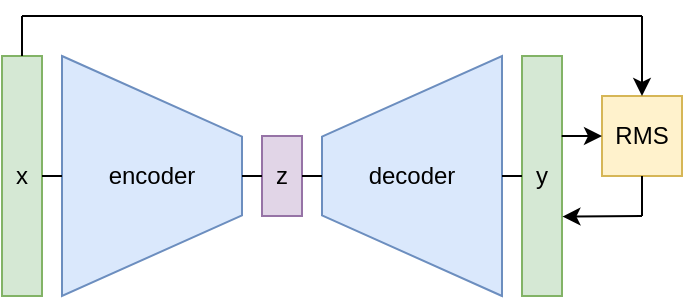 <mxfile version="12.8.1" type="device"><diagram id="8h5nOnFJjrPpQuH8_lQc" name="Page-1"><mxGraphModel dx="474" dy="243" grid="1" gridSize="10" guides="1" tooltips="1" connect="1" arrows="1" fold="1" page="1" pageScale="1" pageWidth="827" pageHeight="1169" math="0" shadow="0"><root><mxCell id="0"/><mxCell id="1" parent="0"/><mxCell id="Sd6NXDhW3qo_L4d-LIuQ-1" value="encoder" style="shape=trapezoid;perimeter=trapezoidPerimeter;whiteSpace=wrap;html=1;direction=south;size=0.336;fillColor=#dae8fc;strokeColor=#6c8ebf;" parent="1" vertex="1"><mxGeometry x="110" y="100" width="90" height="120" as="geometry"/></mxCell><mxCell id="Sd6NXDhW3qo_L4d-LIuQ-2" value="x" style="rounded=0;whiteSpace=wrap;html=1;fillColor=#d5e8d4;strokeColor=#82b366;" parent="1" vertex="1"><mxGeometry x="80" y="100" width="20" height="120" as="geometry"/></mxCell><mxCell id="Sd6NXDhW3qo_L4d-LIuQ-7" value="decoder" style="shape=trapezoid;perimeter=trapezoidPerimeter;whiteSpace=wrap;html=1;direction=north;size=0.336;fillColor=#dae8fc;strokeColor=#6c8ebf;" parent="1" vertex="1"><mxGeometry x="240" y="100" width="90" height="120" as="geometry"/></mxCell><mxCell id="Sd6NXDhW3qo_L4d-LIuQ-8" value="z" style="rounded=0;whiteSpace=wrap;html=1;fillColor=#e1d5e7;strokeColor=#9673a6;" parent="1" vertex="1"><mxGeometry x="210" y="140" width="20" height="40" as="geometry"/></mxCell><mxCell id="Sd6NXDhW3qo_L4d-LIuQ-9" value="y" style="rounded=0;whiteSpace=wrap;html=1;fillColor=#d5e8d4;strokeColor=#82b366;" parent="1" vertex="1"><mxGeometry x="340" y="100" width="20" height="120" as="geometry"/></mxCell><mxCell id="Sd6NXDhW3qo_L4d-LIuQ-16" value="RMS" style="rounded=0;whiteSpace=wrap;html=1;fillColor=#fff2cc;strokeColor=#d6b656;" parent="1" vertex="1"><mxGeometry x="380" y="120" width="40" height="40" as="geometry"/></mxCell><mxCell id="Sd6NXDhW3qo_L4d-LIuQ-17" value="" style="endArrow=classic;html=1;entryX=0;entryY=0.5;entryDx=0;entryDy=0;exitX=0.993;exitY=0.333;exitDx=0;exitDy=0;exitPerimeter=0;" parent="1" source="Sd6NXDhW3qo_L4d-LIuQ-9" target="Sd6NXDhW3qo_L4d-LIuQ-16" edge="1"><mxGeometry width="50" height="50" relative="1" as="geometry"><mxPoint x="300" y="290" as="sourcePoint"/><mxPoint x="350" y="240" as="targetPoint"/></mxGeometry></mxCell><mxCell id="Sd6NXDhW3qo_L4d-LIuQ-18" value="" style="endArrow=classic;html=1;entryX=0.5;entryY=0;entryDx=0;entryDy=0;" parent="1" target="Sd6NXDhW3qo_L4d-LIuQ-16" edge="1"><mxGeometry width="50" height="50" relative="1" as="geometry"><mxPoint x="400" y="80" as="sourcePoint"/><mxPoint x="350" y="240" as="targetPoint"/></mxGeometry></mxCell><mxCell id="Sd6NXDhW3qo_L4d-LIuQ-23" value="" style="endArrow=none;html=1;entryX=0.5;entryY=0;entryDx=0;entryDy=0;" parent="1" target="Sd6NXDhW3qo_L4d-LIuQ-2" edge="1"><mxGeometry width="50" height="50" relative="1" as="geometry"><mxPoint x="90" y="80" as="sourcePoint"/><mxPoint x="290" y="140" as="targetPoint"/></mxGeometry></mxCell><mxCell id="Sd6NXDhW3qo_L4d-LIuQ-26" value="" style="endArrow=none;html=1;" parent="1" edge="1"><mxGeometry width="50" height="50" relative="1" as="geometry"><mxPoint x="90" y="80" as="sourcePoint"/><mxPoint x="400" y="80" as="targetPoint"/></mxGeometry></mxCell><mxCell id="Sd6NXDhW3qo_L4d-LIuQ-27" value="" style="endArrow=none;html=1;entryX=0.5;entryY=1;entryDx=0;entryDy=0;" parent="1" target="Sd6NXDhW3qo_L4d-LIuQ-16" edge="1"><mxGeometry width="50" height="50" relative="1" as="geometry"><mxPoint x="400" y="180" as="sourcePoint"/><mxPoint x="280" y="150" as="targetPoint"/></mxGeometry></mxCell><mxCell id="Sd6NXDhW3qo_L4d-LIuQ-29" value="" style="endArrow=classic;html=1;entryX=1.011;entryY=0.669;entryDx=0;entryDy=0;entryPerimeter=0;" parent="1" target="Sd6NXDhW3qo_L4d-LIuQ-9" edge="1"><mxGeometry width="50" height="50" relative="1" as="geometry"><mxPoint x="400" y="180" as="sourcePoint"/><mxPoint x="400" y="150" as="targetPoint"/></mxGeometry></mxCell><mxCell id="dayN8_QQ9l8uDr52l1JA-1" value="" style="endArrow=none;html=1;exitX=1;exitY=0.5;exitDx=0;exitDy=0;entryX=0.5;entryY=1;entryDx=0;entryDy=0;" edge="1" parent="1" source="Sd6NXDhW3qo_L4d-LIuQ-2" target="Sd6NXDhW3qo_L4d-LIuQ-1"><mxGeometry width="50" height="50" relative="1" as="geometry"><mxPoint x="140" y="170" as="sourcePoint"/><mxPoint x="190" y="120" as="targetPoint"/></mxGeometry></mxCell><mxCell id="dayN8_QQ9l8uDr52l1JA-2" value="" style="endArrow=none;html=1;exitX=1;exitY=0.5;exitDx=0;exitDy=0;entryX=0.5;entryY=1;entryDx=0;entryDy=0;" edge="1" parent="1"><mxGeometry width="50" height="50" relative="1" as="geometry"><mxPoint x="200" y="160" as="sourcePoint"/><mxPoint x="210" y="160" as="targetPoint"/><Array as="points"><mxPoint x="210" y="160"/></Array></mxGeometry></mxCell><mxCell id="dayN8_QQ9l8uDr52l1JA-3" value="" style="endArrow=none;html=1;exitX=1;exitY=0.5;exitDx=0;exitDy=0;entryX=0.5;entryY=1;entryDx=0;entryDy=0;" edge="1" parent="1"><mxGeometry width="50" height="50" relative="1" as="geometry"><mxPoint x="230" y="160" as="sourcePoint"/><mxPoint x="240" y="160" as="targetPoint"/><Array as="points"><mxPoint x="240" y="160"/></Array></mxGeometry></mxCell><mxCell id="dayN8_QQ9l8uDr52l1JA-4" value="" style="endArrow=none;html=1;exitX=1;exitY=0.5;exitDx=0;exitDy=0;entryX=0.5;entryY=1;entryDx=0;entryDy=0;" edge="1" parent="1"><mxGeometry width="50" height="50" relative="1" as="geometry"><mxPoint x="330" y="160" as="sourcePoint"/><mxPoint x="340" y="160" as="targetPoint"/><Array as="points"><mxPoint x="340" y="160"/></Array></mxGeometry></mxCell></root></mxGraphModel></diagram></mxfile>